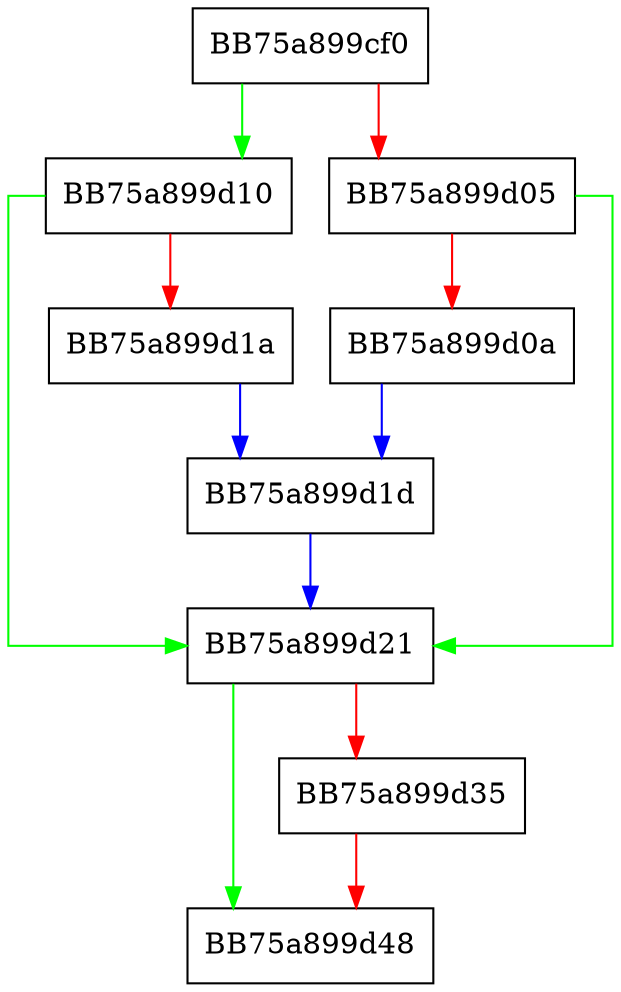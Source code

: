 digraph match_commit {
  node [shape="box"];
  graph [splines=ortho];
  BB75a899cf0 -> BB75a899d10 [color="green"];
  BB75a899cf0 -> BB75a899d05 [color="red"];
  BB75a899d05 -> BB75a899d21 [color="green"];
  BB75a899d05 -> BB75a899d0a [color="red"];
  BB75a899d0a -> BB75a899d1d [color="blue"];
  BB75a899d10 -> BB75a899d21 [color="green"];
  BB75a899d10 -> BB75a899d1a [color="red"];
  BB75a899d1a -> BB75a899d1d [color="blue"];
  BB75a899d1d -> BB75a899d21 [color="blue"];
  BB75a899d21 -> BB75a899d48 [color="green"];
  BB75a899d21 -> BB75a899d35 [color="red"];
  BB75a899d35 -> BB75a899d48 [color="red"];
}